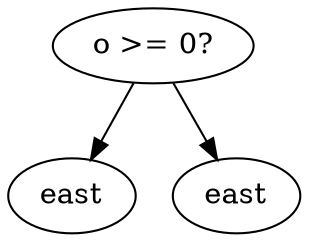 digraph tree {
    "0x0" [label="o >= 0?"];
    "0x1" [label="east"];
    "0x2" [label="east"];
    "0x0" -> "0x1";
    "0x0" -> "0x2";
}
